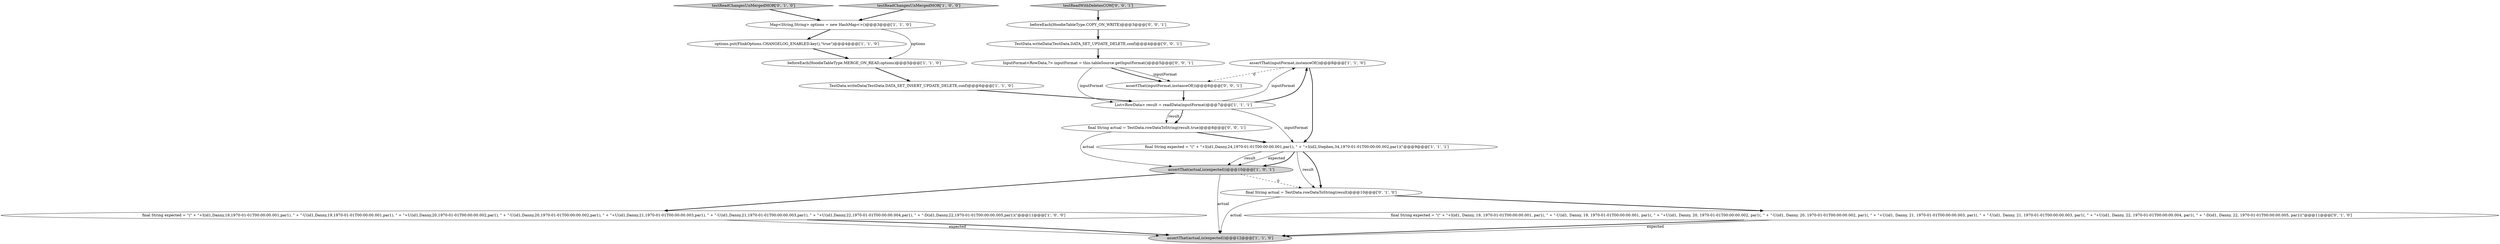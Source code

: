 digraph {
9 [style = filled, label = "assertThat(inputFormat,instanceOf())@@@8@@@['1', '1', '0']", fillcolor = white, shape = ellipse image = "AAA0AAABBB1BBB"];
7 [style = filled, label = "final String expected = \"(\" + \"+I(id1,Danny,19,1970-01-01T00:00:00.001,par1), \" + \"-U(id1,Danny,19,1970-01-01T00:00:00.001,par1), \" + \"+U(id1,Danny,20,1970-01-01T00:00:00.002,par1), \" + \"-U(id1,Danny,20,1970-01-01T00:00:00.002,par1), \" + \"+U(id1,Danny,21,1970-01-01T00:00:00.003,par1), \" + \"-U(id1,Danny,21,1970-01-01T00:00:00.003,par1), \" + \"+U(id1,Danny,22,1970-01-01T00:00:00.004,par1), \" + \"-D(id1,Danny,22,1970-01-01T00:00:00.005,par1)(\"@@@11@@@['1', '0', '0']", fillcolor = white, shape = ellipse image = "AAA0AAABBB1BBB"];
2 [style = filled, label = "assertThat(actual,is(expected))@@@12@@@['1', '1', '0']", fillcolor = lightgray, shape = ellipse image = "AAA0AAABBB1BBB"];
0 [style = filled, label = "Map<String,String> options = new HashMap<>()@@@3@@@['1', '1', '0']", fillcolor = white, shape = ellipse image = "AAA0AAABBB1BBB"];
6 [style = filled, label = "TestData.writeData(TestData.DATA_SET_INSERT_UPDATE_DELETE,conf)@@@6@@@['1', '1', '0']", fillcolor = white, shape = ellipse image = "AAA0AAABBB1BBB"];
12 [style = filled, label = "final String actual = TestData.rowDataToString(result)@@@10@@@['0', '1', '0']", fillcolor = white, shape = ellipse image = "AAA1AAABBB2BBB"];
16 [style = filled, label = "TestData.writeData(TestData.DATA_SET_UPDATE_DELETE,conf)@@@4@@@['0', '0', '1']", fillcolor = white, shape = ellipse image = "AAA0AAABBB3BBB"];
11 [style = filled, label = "final String expected = \"(\" + \"+I(id1, Danny, 19, 1970-01-01T00:00:00.001, par1(, \" + \"-U(id1, Danny, 19, 1970-01-01T00:00:00.001, par1(, \" + \"+U(id1, Danny, 20, 1970-01-01T00:00:00.002, par1(, \" + \"-U(id1, Danny, 20, 1970-01-01T00:00:00.002, par1(, \" + \"+U(id1, Danny, 21, 1970-01-01T00:00:00.003, par1(, \" + \"-U(id1, Danny, 21, 1970-01-01T00:00:00.003, par1(, \" + \"+U(id1, Danny, 22, 1970-01-01T00:00:00.004, par1(, \" + \"-D(id1, Danny, 22, 1970-01-01T00:00:00.005, par1((\"@@@11@@@['0', '1', '0']", fillcolor = white, shape = ellipse image = "AAA0AAABBB2BBB"];
18 [style = filled, label = "testReadWithDeletesCOW['0', '0', '1']", fillcolor = lightgray, shape = diamond image = "AAA0AAABBB3BBB"];
14 [style = filled, label = "beforeEach(HoodieTableType.COPY_ON_WRITE)@@@3@@@['0', '0', '1']", fillcolor = white, shape = ellipse image = "AAA0AAABBB3BBB"];
4 [style = filled, label = "beforeEach(HoodieTableType.MERGE_ON_READ,options)@@@5@@@['1', '1', '0']", fillcolor = white, shape = ellipse image = "AAA0AAABBB1BBB"];
17 [style = filled, label = "final String actual = TestData.rowDataToString(result,true)@@@8@@@['0', '0', '1']", fillcolor = white, shape = ellipse image = "AAA0AAABBB3BBB"];
5 [style = filled, label = "options.put(FlinkOptions.CHANGELOG_ENABLED.key(),\"true\")@@@4@@@['1', '1', '0']", fillcolor = white, shape = ellipse image = "AAA0AAABBB1BBB"];
3 [style = filled, label = "testReadChangesUnMergedMOR['1', '0', '0']", fillcolor = lightgray, shape = diamond image = "AAA0AAABBB1BBB"];
1 [style = filled, label = "List<RowData> result = readData(inputFormat)@@@7@@@['1', '1', '1']", fillcolor = white, shape = ellipse image = "AAA0AAABBB1BBB"];
8 [style = filled, label = "assertThat(actual,is(expected))@@@10@@@['1', '0', '1']", fillcolor = lightgray, shape = ellipse image = "AAA0AAABBB1BBB"];
13 [style = filled, label = "testReadChangesUnMergedMOR['0', '1', '0']", fillcolor = lightgray, shape = diamond image = "AAA0AAABBB2BBB"];
19 [style = filled, label = "assertThat(inputFormat,instanceOf())@@@6@@@['0', '0', '1']", fillcolor = white, shape = ellipse image = "AAA0AAABBB3BBB"];
15 [style = filled, label = "InputFormat<RowData,?> inputFormat = this.tableSource.getInputFormat()@@@5@@@['0', '0', '1']", fillcolor = white, shape = ellipse image = "AAA0AAABBB3BBB"];
10 [style = filled, label = "final String expected = \"(\" + \"+I(id1,Danny,24,1970-01-01T00:00:00.001,par1), \" + \"+I(id2,Stephen,34,1970-01-01T00:00:00.002,par1)(\"@@@9@@@['1', '1', '1']", fillcolor = white, shape = ellipse image = "AAA0AAABBB1BBB"];
4->6 [style = bold, label=""];
7->2 [style = solid, label="expected"];
1->9 [style = bold, label=""];
14->16 [style = bold, label=""];
15->19 [style = solid, label="inputFormat"];
19->1 [style = bold, label=""];
10->8 [style = solid, label="result"];
17->8 [style = solid, label="actual"];
13->0 [style = bold, label=""];
12->2 [style = solid, label="actual"];
1->17 [style = solid, label="result"];
10->8 [style = solid, label="expected"];
10->8 [style = bold, label=""];
16->15 [style = bold, label=""];
1->10 [style = solid, label="inputFormat"];
15->19 [style = bold, label=""];
15->1 [style = solid, label="inputFormat"];
11->2 [style = bold, label=""];
5->4 [style = bold, label=""];
8->2 [style = solid, label="actual"];
10->12 [style = bold, label=""];
9->19 [style = dashed, label="0"];
8->12 [style = dashed, label="0"];
1->9 [style = solid, label="inputFormat"];
3->0 [style = bold, label=""];
1->17 [style = bold, label=""];
0->4 [style = solid, label="options"];
8->7 [style = bold, label=""];
12->11 [style = bold, label=""];
0->5 [style = bold, label=""];
18->14 [style = bold, label=""];
6->1 [style = bold, label=""];
10->12 [style = solid, label="result"];
17->10 [style = bold, label=""];
11->2 [style = solid, label="expected"];
9->10 [style = bold, label=""];
7->2 [style = bold, label=""];
}
